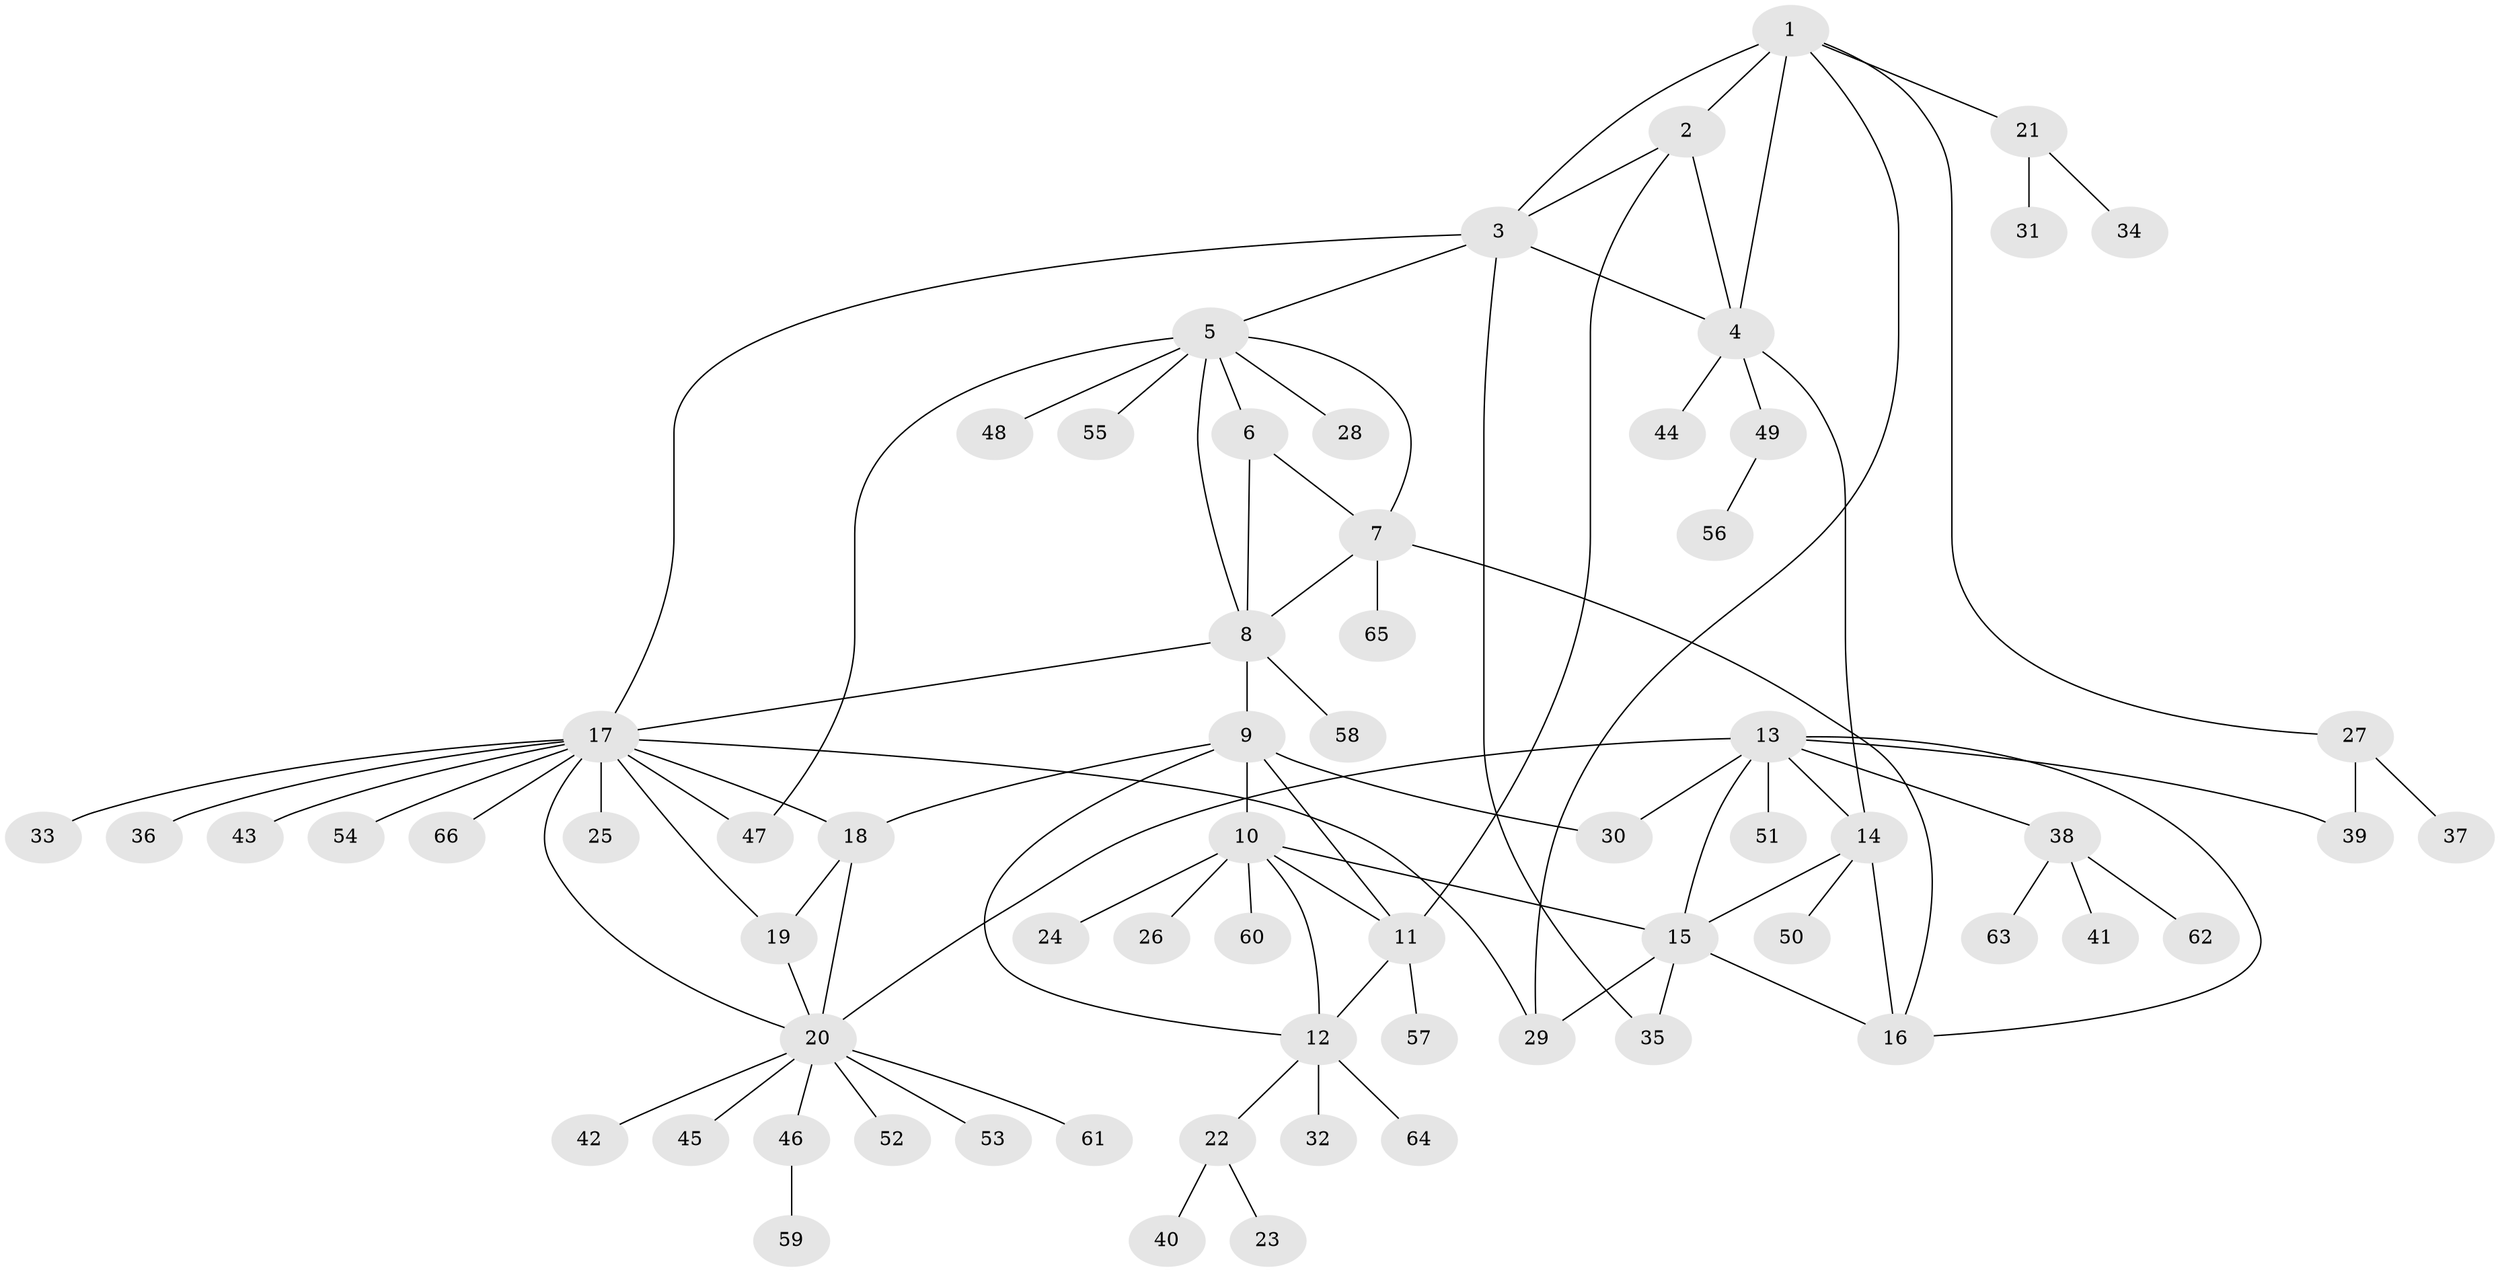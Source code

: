 // original degree distribution, {7: 0.06521739130434782, 4: 0.06521739130434782, 9: 0.021739130434782608, 3: 0.043478260869565216, 6: 0.03260869565217391, 8: 0.010869565217391304, 5: 0.021739130434782608, 14: 0.010869565217391304, 11: 0.010869565217391304, 1: 0.5760869565217391, 2: 0.14130434782608695}
// Generated by graph-tools (version 1.1) at 2025/52/03/04/25 22:52:40]
// undirected, 66 vertices, 92 edges
graph export_dot {
  node [color=gray90,style=filled];
  1;
  2;
  3;
  4;
  5;
  6;
  7;
  8;
  9;
  10;
  11;
  12;
  13;
  14;
  15;
  16;
  17;
  18;
  19;
  20;
  21;
  22;
  23;
  24;
  25;
  26;
  27;
  28;
  29;
  30;
  31;
  32;
  33;
  34;
  35;
  36;
  37;
  38;
  39;
  40;
  41;
  42;
  43;
  44;
  45;
  46;
  47;
  48;
  49;
  50;
  51;
  52;
  53;
  54;
  55;
  56;
  57;
  58;
  59;
  60;
  61;
  62;
  63;
  64;
  65;
  66;
  1 -- 2 [weight=1.0];
  1 -- 3 [weight=1.0];
  1 -- 4 [weight=1.0];
  1 -- 21 [weight=1.0];
  1 -- 27 [weight=1.0];
  1 -- 29 [weight=1.0];
  2 -- 3 [weight=1.0];
  2 -- 4 [weight=1.0];
  2 -- 11 [weight=1.0];
  3 -- 4 [weight=1.0];
  3 -- 5 [weight=1.0];
  3 -- 17 [weight=1.0];
  3 -- 35 [weight=1.0];
  4 -- 14 [weight=1.0];
  4 -- 44 [weight=1.0];
  4 -- 49 [weight=1.0];
  5 -- 6 [weight=1.0];
  5 -- 7 [weight=1.0];
  5 -- 8 [weight=1.0];
  5 -- 28 [weight=1.0];
  5 -- 47 [weight=1.0];
  5 -- 48 [weight=1.0];
  5 -- 55 [weight=1.0];
  6 -- 7 [weight=1.0];
  6 -- 8 [weight=1.0];
  7 -- 8 [weight=1.0];
  7 -- 16 [weight=1.0];
  7 -- 65 [weight=1.0];
  8 -- 9 [weight=1.0];
  8 -- 17 [weight=1.0];
  8 -- 58 [weight=1.0];
  9 -- 10 [weight=1.0];
  9 -- 11 [weight=1.0];
  9 -- 12 [weight=1.0];
  9 -- 18 [weight=1.0];
  9 -- 30 [weight=1.0];
  10 -- 11 [weight=1.0];
  10 -- 12 [weight=1.0];
  10 -- 15 [weight=1.0];
  10 -- 24 [weight=1.0];
  10 -- 26 [weight=1.0];
  10 -- 60 [weight=1.0];
  11 -- 12 [weight=1.0];
  11 -- 57 [weight=1.0];
  12 -- 22 [weight=1.0];
  12 -- 32 [weight=1.0];
  12 -- 64 [weight=1.0];
  13 -- 14 [weight=1.0];
  13 -- 15 [weight=1.0];
  13 -- 16 [weight=1.0];
  13 -- 20 [weight=1.0];
  13 -- 30 [weight=1.0];
  13 -- 38 [weight=1.0];
  13 -- 39 [weight=1.0];
  13 -- 51 [weight=1.0];
  14 -- 15 [weight=1.0];
  14 -- 16 [weight=1.0];
  14 -- 50 [weight=1.0];
  15 -- 16 [weight=1.0];
  15 -- 29 [weight=1.0];
  15 -- 35 [weight=1.0];
  17 -- 18 [weight=1.0];
  17 -- 19 [weight=1.0];
  17 -- 20 [weight=1.0];
  17 -- 25 [weight=1.0];
  17 -- 29 [weight=1.0];
  17 -- 33 [weight=1.0];
  17 -- 36 [weight=1.0];
  17 -- 43 [weight=1.0];
  17 -- 47 [weight=1.0];
  17 -- 54 [weight=1.0];
  17 -- 66 [weight=1.0];
  18 -- 19 [weight=1.0];
  18 -- 20 [weight=1.0];
  19 -- 20 [weight=1.0];
  20 -- 42 [weight=1.0];
  20 -- 45 [weight=1.0];
  20 -- 46 [weight=1.0];
  20 -- 52 [weight=1.0];
  20 -- 53 [weight=1.0];
  20 -- 61 [weight=1.0];
  21 -- 31 [weight=1.0];
  21 -- 34 [weight=1.0];
  22 -- 23 [weight=1.0];
  22 -- 40 [weight=1.0];
  27 -- 37 [weight=1.0];
  27 -- 39 [weight=1.0];
  38 -- 41 [weight=1.0];
  38 -- 62 [weight=1.0];
  38 -- 63 [weight=1.0];
  46 -- 59 [weight=1.0];
  49 -- 56 [weight=1.0];
}

